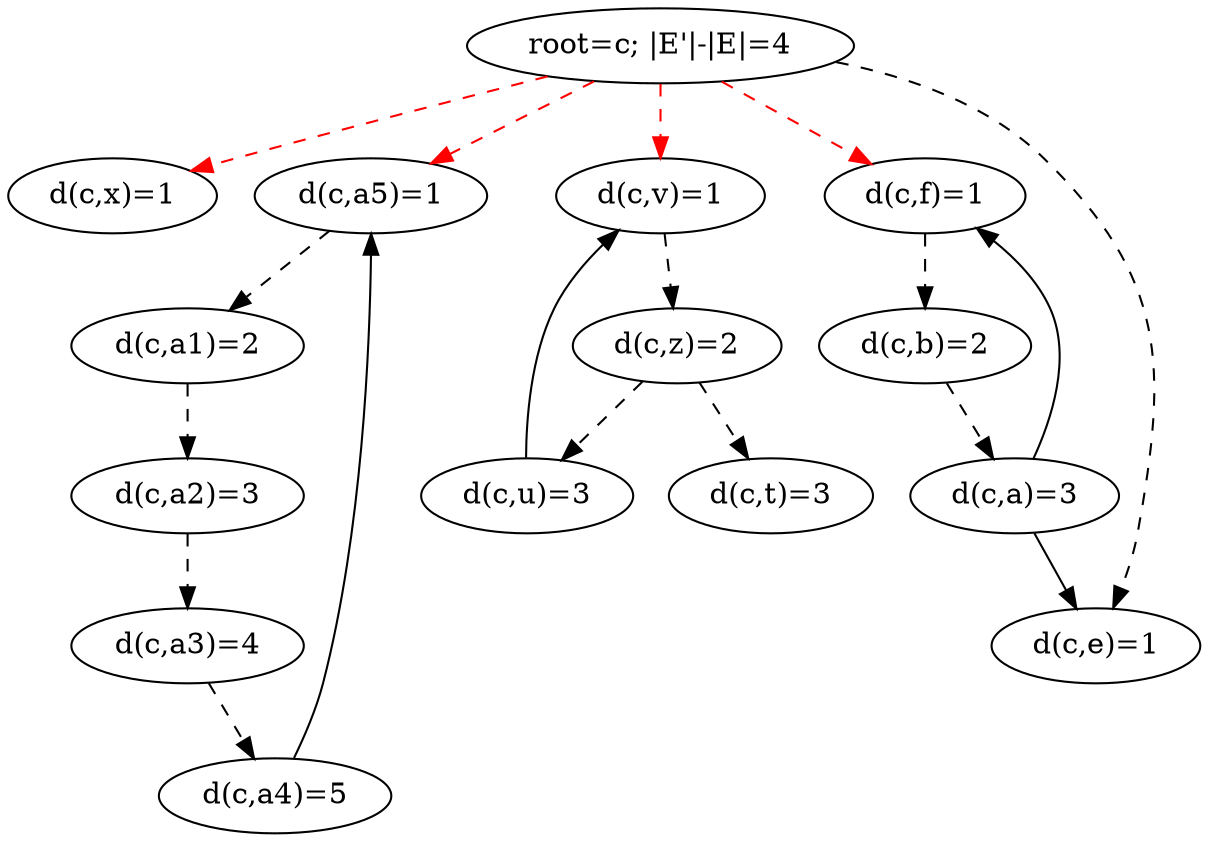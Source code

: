 digraph out {
x [label="d(c,x)=1"];
a5 [label="d(c,a5)=1"];
a5 -> a1 [style=dashed];
a4 [label="d(c,a4)=5"];
a4 -> a5;
a3 [label="d(c,a3)=4"];
a3 -> a4 [style=dashed];
a2 [label="d(c,a2)=3"];
a2 -> a3 [style=dashed];
a1 [label="d(c,a1)=2"];
a1 -> a2 [style=dashed];
v [label="d(c,v)=1"];
v -> z [style=dashed];
u [label="d(c,u)=3"];
u -> v;
t [label="d(c,t)=3"];
z [label="d(c,z)=2"];
z -> u [style=dashed];
z -> t [style=dashed];
f [label="d(c,f)=1"];
f -> b [style=dashed];
e [label="d(c,e)=1"];
c [label="root=c; |E'|-|E|=4"];
c -> x [style=dashed, color=red];
c -> a5 [style=dashed, color=red];
c -> v [style=dashed, color=red];
c -> f [style=dashed, color=red];
c -> e [style=dashed];
a [label="d(c,a)=3"];
a -> f;
a -> e;
b [label="d(c,b)=2"];
b -> a [style=dashed];
}
